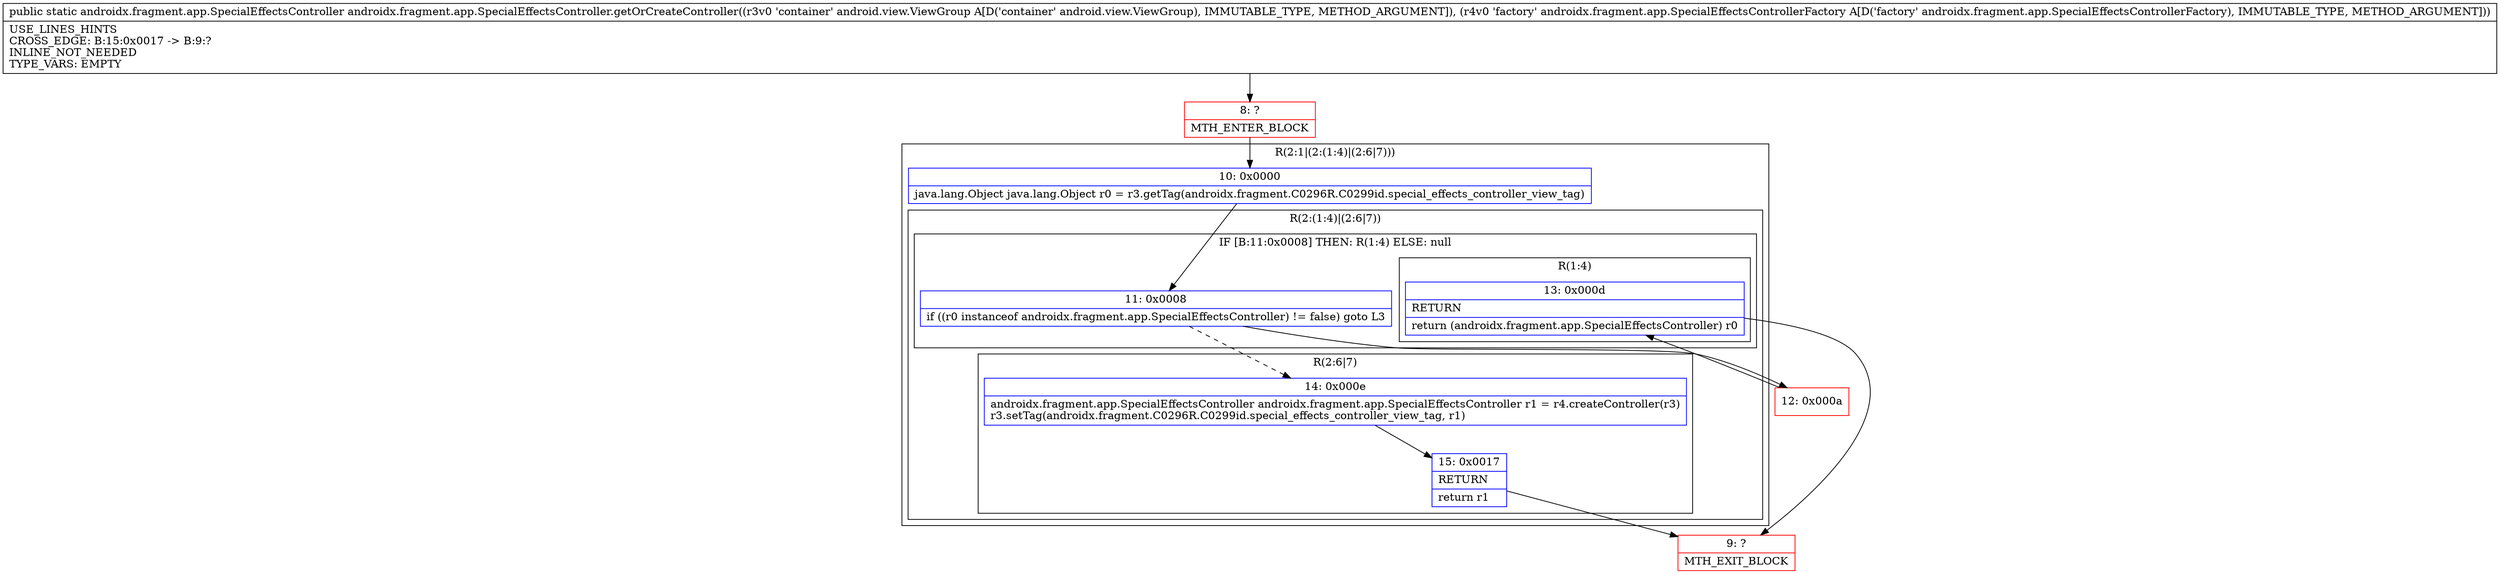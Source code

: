 digraph "CFG forandroidx.fragment.app.SpecialEffectsController.getOrCreateController(Landroid\/view\/ViewGroup;Landroidx\/fragment\/app\/SpecialEffectsControllerFactory;)Landroidx\/fragment\/app\/SpecialEffectsController;" {
subgraph cluster_Region_1451009788 {
label = "R(2:1|(2:(1:4)|(2:6|7)))";
node [shape=record,color=blue];
Node_10 [shape=record,label="{10\:\ 0x0000|java.lang.Object java.lang.Object r0 = r3.getTag(androidx.fragment.C0296R.C0299id.special_effects_controller_view_tag)\l}"];
subgraph cluster_Region_1326672115 {
label = "R(2:(1:4)|(2:6|7))";
node [shape=record,color=blue];
subgraph cluster_IfRegion_184292590 {
label = "IF [B:11:0x0008] THEN: R(1:4) ELSE: null";
node [shape=record,color=blue];
Node_11 [shape=record,label="{11\:\ 0x0008|if ((r0 instanceof androidx.fragment.app.SpecialEffectsController) != false) goto L3\l}"];
subgraph cluster_Region_22913437 {
label = "R(1:4)";
node [shape=record,color=blue];
Node_13 [shape=record,label="{13\:\ 0x000d|RETURN\l|return (androidx.fragment.app.SpecialEffectsController) r0\l}"];
}
}
subgraph cluster_Region_296234022 {
label = "R(2:6|7)";
node [shape=record,color=blue];
Node_14 [shape=record,label="{14\:\ 0x000e|androidx.fragment.app.SpecialEffectsController androidx.fragment.app.SpecialEffectsController r1 = r4.createController(r3)\lr3.setTag(androidx.fragment.C0296R.C0299id.special_effects_controller_view_tag, r1)\l}"];
Node_15 [shape=record,label="{15\:\ 0x0017|RETURN\l|return r1\l}"];
}
}
}
Node_8 [shape=record,color=red,label="{8\:\ ?|MTH_ENTER_BLOCK\l}"];
Node_12 [shape=record,color=red,label="{12\:\ 0x000a}"];
Node_9 [shape=record,color=red,label="{9\:\ ?|MTH_EXIT_BLOCK\l}"];
MethodNode[shape=record,label="{public static androidx.fragment.app.SpecialEffectsController androidx.fragment.app.SpecialEffectsController.getOrCreateController((r3v0 'container' android.view.ViewGroup A[D('container' android.view.ViewGroup), IMMUTABLE_TYPE, METHOD_ARGUMENT]), (r4v0 'factory' androidx.fragment.app.SpecialEffectsControllerFactory A[D('factory' androidx.fragment.app.SpecialEffectsControllerFactory), IMMUTABLE_TYPE, METHOD_ARGUMENT]))  | USE_LINES_HINTS\lCROSS_EDGE: B:15:0x0017 \-\> B:9:?\lINLINE_NOT_NEEDED\lTYPE_VARS: EMPTY\l}"];
MethodNode -> Node_8;Node_10 -> Node_11;
Node_11 -> Node_12;
Node_11 -> Node_14[style=dashed];
Node_13 -> Node_9;
Node_14 -> Node_15;
Node_15 -> Node_9;
Node_8 -> Node_10;
Node_12 -> Node_13;
}

